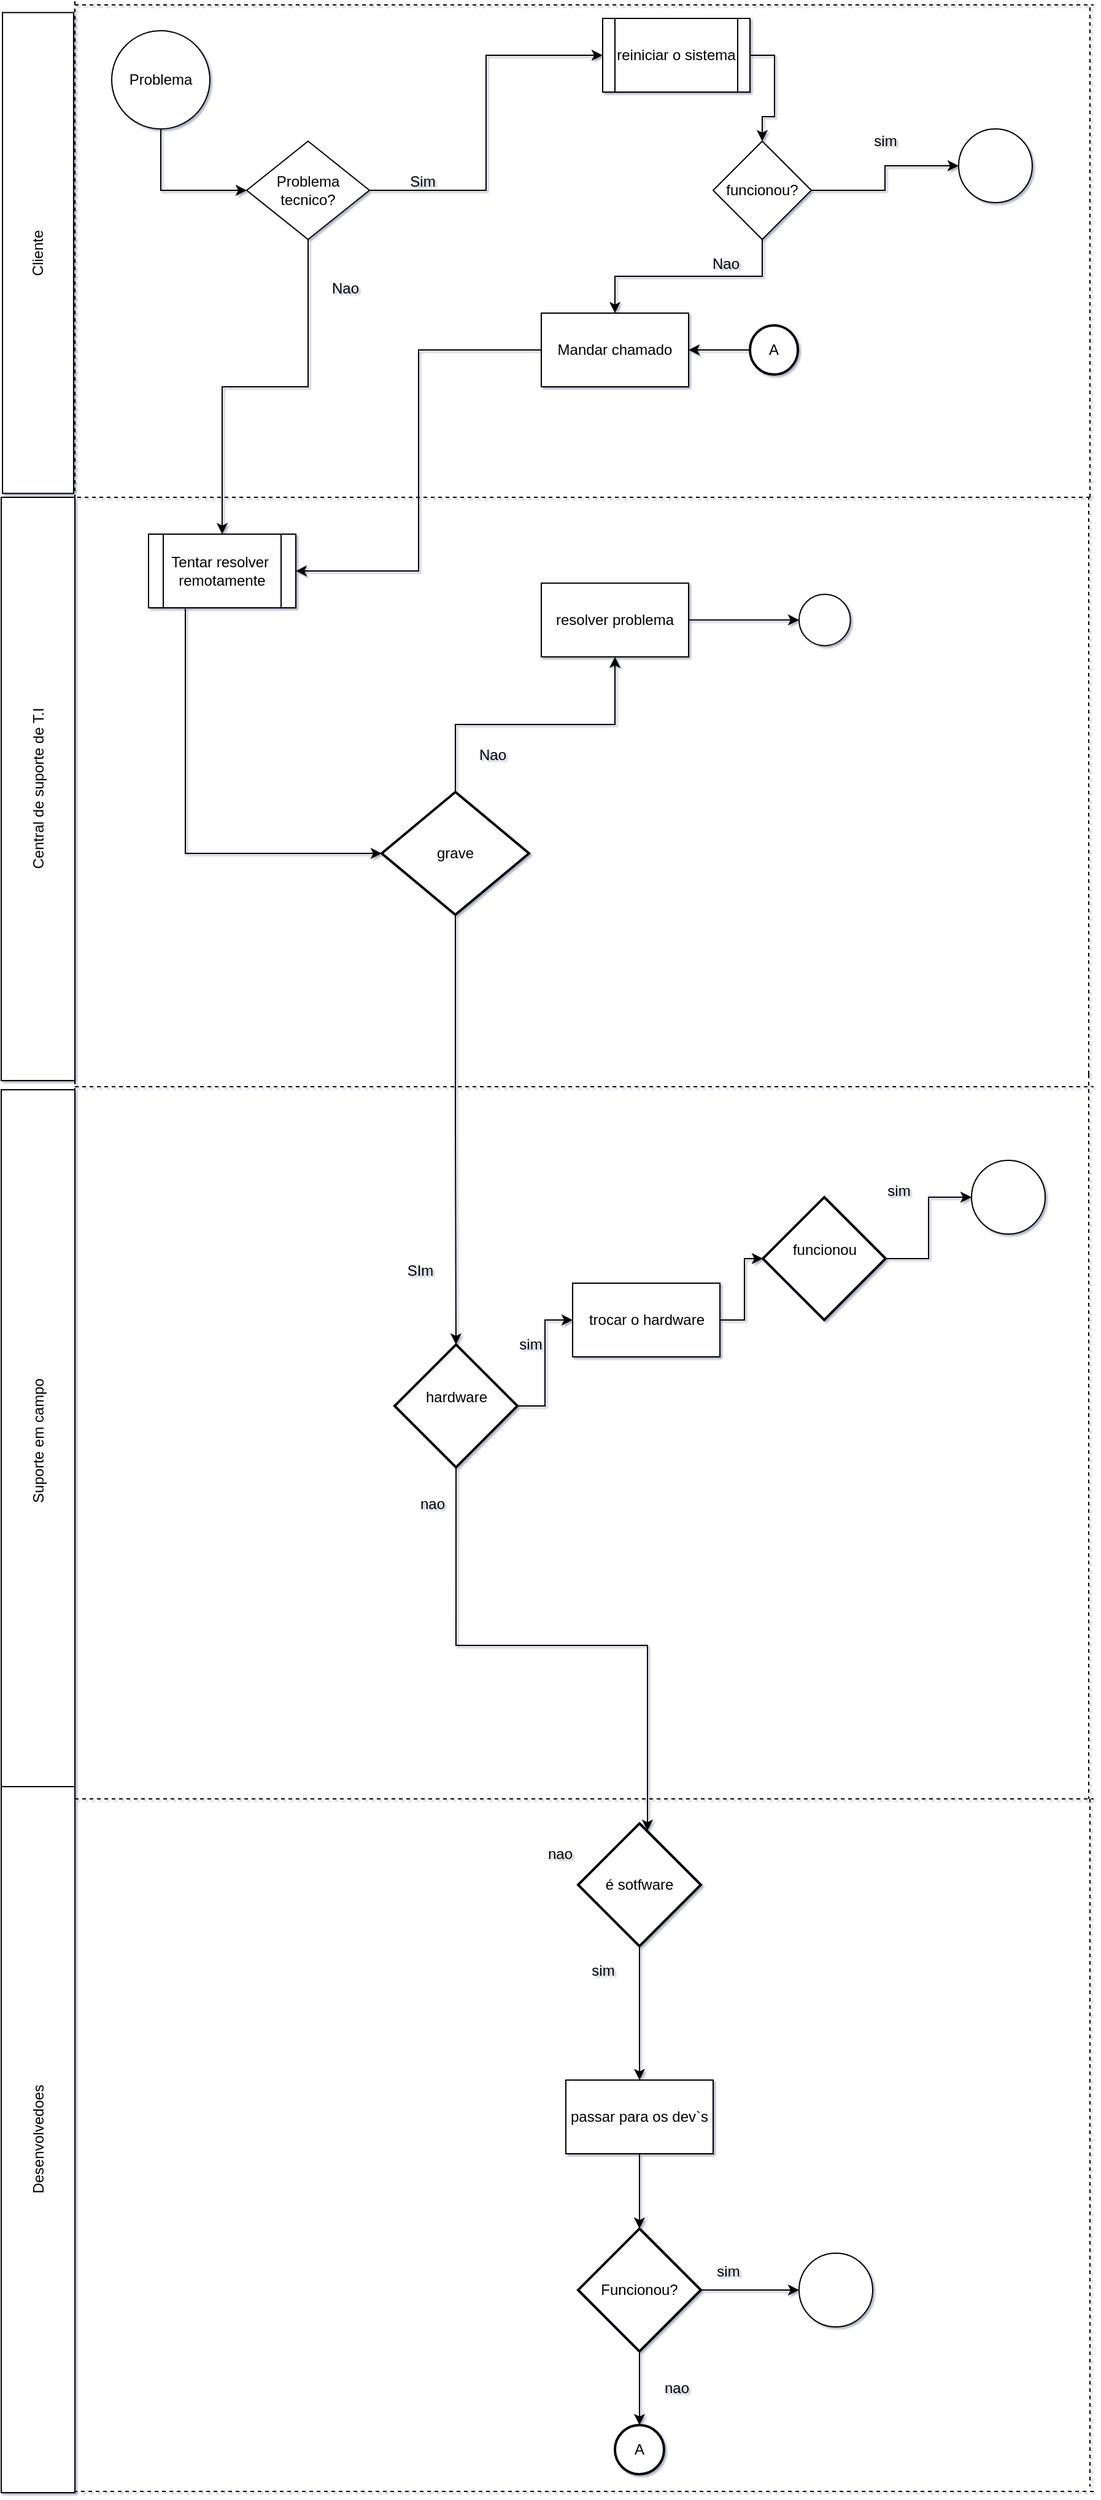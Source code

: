 <mxfile version="13.2.1" type="device"><diagram id="DJKB2GP7lk9w9IIfSETV" name="Page-1"><mxGraphModel dx="2118" dy="1776" grid="1" gridSize="10" guides="1" tooltips="1" connect="1" arrows="1" fold="1" page="1" pageScale="1" pageWidth="827" pageHeight="1169" math="0" shadow="1"><root><mxCell id="0"/><mxCell id="1" parent="0"/><mxCell id="f_fpwK4l7mvFBB1oqsft-31" style="edgeStyle=orthogonalEdgeStyle;rounded=0;orthogonalLoop=1;jettySize=auto;html=1;exitX=1;exitY=0.5;exitDx=0;exitDy=0;" parent="1" source="f_fpwK4l7mvFBB1oqsft-6" target="f_fpwK4l7mvFBB1oqsft-19" edge="1"><mxGeometry relative="1" as="geometry"/></mxCell><mxCell id="f_fpwK4l7mvFBB1oqsft-6" value="reiniciar o sistema&lt;br&gt;" style="shape=process;whiteSpace=wrap;html=1;backgroundOutline=1;size=0.083;" parent="1" vertex="1"><mxGeometry x="430" y="10" width="120" height="60" as="geometry"/></mxCell><mxCell id="f_fpwK4l7mvFBB1oqsft-41" style="edgeStyle=orthogonalEdgeStyle;rounded=0;orthogonalLoop=1;jettySize=auto;html=1;exitX=0.5;exitY=1;exitDx=0;exitDy=0;" parent="1" source="f_fpwK4l7mvFBB1oqsft-19" target="f_fpwK4l7mvFBB1oqsft-40" edge="1"><mxGeometry relative="1" as="geometry"/></mxCell><mxCell id="f_fpwK4l7mvFBB1oqsft-43" style="edgeStyle=orthogonalEdgeStyle;rounded=0;orthogonalLoop=1;jettySize=auto;html=1;exitX=1;exitY=0.5;exitDx=0;exitDy=0;entryX=0;entryY=0.5;entryDx=0;entryDy=0;entryPerimeter=0;" parent="1" source="f_fpwK4l7mvFBB1oqsft-19" target="f_fpwK4l7mvFBB1oqsft-25" edge="1"><mxGeometry relative="1" as="geometry"><mxPoint x="610" y="150" as="sourcePoint"/></mxGeometry></mxCell><mxCell id="f_fpwK4l7mvFBB1oqsft-19" value="funcionou?" style="rhombus;whiteSpace=wrap;html=1;" parent="1" vertex="1"><mxGeometry x="520" y="110" width="80" height="80" as="geometry"/></mxCell><mxCell id="f_fpwK4l7mvFBB1oqsft-24" value="sim&lt;br&gt;" style="text;html=1;align=center;verticalAlign=middle;resizable=0;points=[];autosize=1;" parent="1" vertex="1"><mxGeometry x="640" y="100" width="40" height="20" as="geometry"/></mxCell><mxCell id="f_fpwK4l7mvFBB1oqsft-25" value="" style="verticalLabelPosition=bottom;verticalAlign=top;html=1;shape=mxgraph.flowchart.on-page_reference;" parent="1" vertex="1"><mxGeometry x="720" y="100" width="60" height="60" as="geometry"/></mxCell><mxCell id="f_fpwK4l7mvFBB1oqsft-28" value="Nao&lt;br&gt;" style="text;html=1;align=center;verticalAlign=middle;resizable=0;points=[];autosize=1;" parent="1" vertex="1"><mxGeometry x="510" y="200" width="40" height="20" as="geometry"/></mxCell><mxCell id="f_fpwK4l7mvFBB1oqsft-34" value="" style="endArrow=none;dashed=1;html=1;" parent="1" edge="1"><mxGeometry width="50" height="50" relative="1" as="geometry"><mxPoint x="-10" y="400" as="sourcePoint"/><mxPoint x="830" y="400" as="targetPoint"/></mxGeometry></mxCell><mxCell id="f_fpwK4l7mvFBB1oqsft-36" value="" style="endArrow=none;dashed=1;html=1;" parent="1" edge="1"><mxGeometry width="50" height="50" relative="1" as="geometry"><mxPoint y="-3.97" as="sourcePoint"/><mxPoint y="406.03" as="targetPoint"/></mxGeometry></mxCell><mxCell id="f_fpwK4l7mvFBB1oqsft-37" value="" style="endArrow=none;dashed=1;html=1;" parent="1" edge="1"><mxGeometry width="50" height="50" relative="1" as="geometry"><mxPoint y="860" as="sourcePoint"/><mxPoint y="410" as="targetPoint"/></mxGeometry></mxCell><mxCell id="MzBipUDjzmFmQeJd_xLR-22" style="edgeStyle=orthogonalEdgeStyle;rounded=0;orthogonalLoop=1;jettySize=auto;html=1;exitX=0;exitY=0.5;exitDx=0;exitDy=0;entryX=1;entryY=0.5;entryDx=0;entryDy=0;" edge="1" parent="1" source="f_fpwK4l7mvFBB1oqsft-40" target="MzBipUDjzmFmQeJd_xLR-17"><mxGeometry relative="1" as="geometry"/></mxCell><mxCell id="f_fpwK4l7mvFBB1oqsft-40" value="Mandar chamado" style="rounded=0;whiteSpace=wrap;html=1;" parent="1" vertex="1"><mxGeometry x="380" y="250" width="120" height="60" as="geometry"/></mxCell><mxCell id="f_fpwK4l7mvFBB1oqsft-64" style="edgeStyle=orthogonalEdgeStyle;rounded=0;orthogonalLoop=1;jettySize=auto;html=1;exitX=0.5;exitY=1;exitDx=0;exitDy=0;exitPerimeter=0;" parent="1" source="f_fpwK4l7mvFBB1oqsft-51" target="f_fpwK4l7mvFBB1oqsft-63" edge="1"><mxGeometry relative="1" as="geometry"/></mxCell><mxCell id="MzBipUDjzmFmQeJd_xLR-27" style="edgeStyle=orthogonalEdgeStyle;rounded=0;orthogonalLoop=1;jettySize=auto;html=1;exitX=0.5;exitY=0;exitDx=0;exitDy=0;exitPerimeter=0;" edge="1" parent="1" source="f_fpwK4l7mvFBB1oqsft-51" target="f_fpwK4l7mvFBB1oqsft-53"><mxGeometry relative="1" as="geometry"/></mxCell><mxCell id="f_fpwK4l7mvFBB1oqsft-51" value="grave" style="strokeWidth=2;html=1;shape=mxgraph.flowchart.decision;whiteSpace=wrap;" parent="1" vertex="1"><mxGeometry x="250" y="640" width="120" height="100" as="geometry"/></mxCell><mxCell id="f_fpwK4l7mvFBB1oqsft-58" style="edgeStyle=orthogonalEdgeStyle;rounded=0;orthogonalLoop=1;jettySize=auto;html=1;exitX=1;exitY=0.5;exitDx=0;exitDy=0;" parent="1" source="f_fpwK4l7mvFBB1oqsft-53" target="f_fpwK4l7mvFBB1oqsft-57" edge="1"><mxGeometry relative="1" as="geometry"/></mxCell><mxCell id="f_fpwK4l7mvFBB1oqsft-53" value="resolver problema" style="rounded=0;whiteSpace=wrap;html=1;" parent="1" vertex="1"><mxGeometry x="380" y="469.91" width="120" height="60" as="geometry"/></mxCell><mxCell id="f_fpwK4l7mvFBB1oqsft-56" value="Nao&lt;br&gt;" style="text;html=1;align=center;verticalAlign=middle;resizable=0;points=[];autosize=1;" parent="1" vertex="1"><mxGeometry x="320" y="600" width="40" height="20" as="geometry"/></mxCell><mxCell id="f_fpwK4l7mvFBB1oqsft-57" value="" style="ellipse;whiteSpace=wrap;html=1;aspect=fixed;rotation=0;" parent="1" vertex="1"><mxGeometry x="590" y="479.0" width="41.83" height="41.83" as="geometry"/></mxCell><mxCell id="f_fpwK4l7mvFBB1oqsft-59" value="SIm" style="text;html=1;align=center;verticalAlign=middle;resizable=0;points=[];autosize=1;" parent="1" vertex="1"><mxGeometry x="260.52" y="1020" width="40" height="20" as="geometry"/></mxCell><mxCell id="f_fpwK4l7mvFBB1oqsft-70" style="edgeStyle=orthogonalEdgeStyle;rounded=0;orthogonalLoop=1;jettySize=auto;html=1;exitX=1;exitY=0.5;exitDx=0;exitDy=0;exitPerimeter=0;entryX=0;entryY=0.5;entryDx=0;entryDy=0;" parent="1" source="f_fpwK4l7mvFBB1oqsft-63" target="f_fpwK4l7mvFBB1oqsft-69" edge="1"><mxGeometry relative="1" as="geometry"/></mxCell><mxCell id="MzBipUDjzmFmQeJd_xLR-31" style="edgeStyle=orthogonalEdgeStyle;rounded=0;orthogonalLoop=1;jettySize=auto;html=1;exitX=0.5;exitY=1;exitDx=0;exitDy=0;exitPerimeter=0;entryX=0.565;entryY=0.06;entryDx=0;entryDy=0;entryPerimeter=0;" edge="1" parent="1" source="f_fpwK4l7mvFBB1oqsft-63" target="f_fpwK4l7mvFBB1oqsft-81"><mxGeometry relative="1" as="geometry"/></mxCell><mxCell id="f_fpwK4l7mvFBB1oqsft-63" value="&lt;div&gt;hardware&lt;/div&gt;&lt;div&gt;&lt;br&gt;&lt;/div&gt;" style="strokeWidth=2;html=1;shape=mxgraph.flowchart.decision;whiteSpace=wrap;" parent="1" vertex="1"><mxGeometry x="260.52" y="1090" width="100" height="100" as="geometry"/></mxCell><mxCell id="f_fpwK4l7mvFBB1oqsft-73" style="edgeStyle=orthogonalEdgeStyle;rounded=0;orthogonalLoop=1;jettySize=auto;html=1;exitX=1;exitY=0.5;exitDx=0;exitDy=0;" parent="1" source="f_fpwK4l7mvFBB1oqsft-69" target="f_fpwK4l7mvFBB1oqsft-72" edge="1"><mxGeometry relative="1" as="geometry"/></mxCell><mxCell id="f_fpwK4l7mvFBB1oqsft-69" value="trocar o hardware" style="rounded=0;whiteSpace=wrap;html=1;" parent="1" vertex="1"><mxGeometry x="405.52" y="1040" width="120" height="60" as="geometry"/></mxCell><mxCell id="f_fpwK4l7mvFBB1oqsft-71" value="sim&lt;br&gt;" style="text;html=1;align=center;verticalAlign=middle;resizable=0;points=[];autosize=1;" parent="1" vertex="1"><mxGeometry x="350.52" y="1080" width="40" height="20" as="geometry"/></mxCell><mxCell id="f_fpwK4l7mvFBB1oqsft-78" style="edgeStyle=orthogonalEdgeStyle;rounded=0;orthogonalLoop=1;jettySize=auto;html=1;exitX=1;exitY=0.5;exitDx=0;exitDy=0;exitPerimeter=0;" parent="1" source="f_fpwK4l7mvFBB1oqsft-72" target="f_fpwK4l7mvFBB1oqsft-74" edge="1"><mxGeometry relative="1" as="geometry"/></mxCell><mxCell id="f_fpwK4l7mvFBB1oqsft-72" value="funcionou&lt;br&gt;&lt;br&gt;" style="strokeWidth=2;html=1;shape=mxgraph.flowchart.decision;whiteSpace=wrap;" parent="1" vertex="1"><mxGeometry x="560.52" y="970" width="100" height="100" as="geometry"/></mxCell><mxCell id="f_fpwK4l7mvFBB1oqsft-74" value="" style="verticalLabelPosition=bottom;verticalAlign=top;html=1;shape=mxgraph.flowchart.on-page_reference;" parent="1" vertex="1"><mxGeometry x="730.52" y="940" width="60" height="60" as="geometry"/></mxCell><mxCell id="f_fpwK4l7mvFBB1oqsft-77" value="nao&lt;br&gt;" style="text;html=1;align=center;verticalAlign=middle;resizable=0;points=[];autosize=1;" parent="1" vertex="1"><mxGeometry x="270.52" y="1210" width="40" height="20" as="geometry"/></mxCell><mxCell id="f_fpwK4l7mvFBB1oqsft-80" value="sim" style="text;html=1;align=center;verticalAlign=middle;resizable=0;points=[];autosize=1;" parent="1" vertex="1"><mxGeometry x="650.52" y="955" width="40" height="20" as="geometry"/></mxCell><mxCell id="f_fpwK4l7mvFBB1oqsft-87" style="edgeStyle=orthogonalEdgeStyle;rounded=0;orthogonalLoop=1;jettySize=auto;html=1;exitX=0.5;exitY=1;exitDx=0;exitDy=0;exitPerimeter=0;" parent="1" source="f_fpwK4l7mvFBB1oqsft-81" target="f_fpwK4l7mvFBB1oqsft-88" edge="1"><mxGeometry relative="1" as="geometry"><mxPoint x="460" y="1660" as="targetPoint"/></mxGeometry></mxCell><mxCell id="f_fpwK4l7mvFBB1oqsft-81" value="é sotfware" style="strokeWidth=2;html=1;shape=mxgraph.flowchart.decision;whiteSpace=wrap;" parent="1" vertex="1"><mxGeometry x="410" y="1480" width="100" height="100" as="geometry"/></mxCell><mxCell id="f_fpwK4l7mvFBB1oqsft-85" value="nao&lt;br&gt;" style="text;html=1;align=center;verticalAlign=middle;resizable=0;points=[];autosize=1;" parent="1" vertex="1"><mxGeometry x="375" y="1495" width="40" height="20" as="geometry"/></mxCell><mxCell id="f_fpwK4l7mvFBB1oqsft-86" value="sim" style="text;html=1;align=center;verticalAlign=middle;resizable=0;points=[];autosize=1;" parent="1" vertex="1"><mxGeometry x="410" y="1590" width="40" height="20" as="geometry"/></mxCell><mxCell id="f_fpwK4l7mvFBB1oqsft-92" style="edgeStyle=orthogonalEdgeStyle;rounded=0;orthogonalLoop=1;jettySize=auto;html=1;exitX=0.5;exitY=1;exitDx=0;exitDy=0;" parent="1" source="f_fpwK4l7mvFBB1oqsft-88" target="f_fpwK4l7mvFBB1oqsft-91" edge="1"><mxGeometry relative="1" as="geometry"/></mxCell><mxCell id="f_fpwK4l7mvFBB1oqsft-88" value="passar para os dev`s" style="rounded=0;whiteSpace=wrap;html=1;" parent="1" vertex="1"><mxGeometry x="400" y="1689" width="120" height="60" as="geometry"/></mxCell><mxCell id="f_fpwK4l7mvFBB1oqsft-94" style="edgeStyle=orthogonalEdgeStyle;rounded=0;orthogonalLoop=1;jettySize=auto;html=1;exitX=1;exitY=0.5;exitDx=0;exitDy=0;exitPerimeter=0;" parent="1" source="f_fpwK4l7mvFBB1oqsft-91" target="f_fpwK4l7mvFBB1oqsft-95" edge="1"><mxGeometry relative="1" as="geometry"><mxPoint x="620" y="1860" as="targetPoint"/></mxGeometry></mxCell><mxCell id="f_fpwK4l7mvFBB1oqsft-96" style="edgeStyle=orthogonalEdgeStyle;rounded=0;orthogonalLoop=1;jettySize=auto;html=1;exitX=0.5;exitY=1;exitDx=0;exitDy=0;exitPerimeter=0;" parent="1" source="f_fpwK4l7mvFBB1oqsft-91" edge="1"><mxGeometry relative="1" as="geometry"><mxPoint x="460" y="1970" as="targetPoint"/></mxGeometry></mxCell><mxCell id="f_fpwK4l7mvFBB1oqsft-91" value="Funcionou?" style="strokeWidth=2;html=1;shape=mxgraph.flowchart.decision;whiteSpace=wrap;" parent="1" vertex="1"><mxGeometry x="410" y="1810" width="100" height="100" as="geometry"/></mxCell><mxCell id="f_fpwK4l7mvFBB1oqsft-93" value="sim" style="text;html=1;align=center;verticalAlign=middle;resizable=0;points=[];autosize=1;" parent="1" vertex="1"><mxGeometry x="512" y="1835" width="40" height="20" as="geometry"/></mxCell><mxCell id="f_fpwK4l7mvFBB1oqsft-95" value="" style="verticalLabelPosition=bottom;verticalAlign=top;html=1;shape=mxgraph.flowchart.on-page_reference;" parent="1" vertex="1"><mxGeometry x="590" y="1830" width="60" height="60" as="geometry"/></mxCell><mxCell id="f_fpwK4l7mvFBB1oqsft-99" value="nao" style="text;html=1;align=center;verticalAlign=middle;resizable=0;points=[];autosize=1;" parent="1" vertex="1"><mxGeometry x="470" y="1930" width="40" height="20" as="geometry"/></mxCell><mxCell id="f_fpwK4l7mvFBB1oqsft-101" value="A" style="strokeWidth=2;html=1;shape=mxgraph.flowchart.start_2;whiteSpace=wrap;" parent="1" vertex="1"><mxGeometry x="440" y="1970" width="40" height="40" as="geometry"/></mxCell><mxCell id="f_fpwK4l7mvFBB1oqsft-104" style="edgeStyle=orthogonalEdgeStyle;rounded=0;orthogonalLoop=1;jettySize=auto;html=1;exitX=0;exitY=0.5;exitDx=0;exitDy=0;exitPerimeter=0;" parent="1" source="f_fpwK4l7mvFBB1oqsft-103" target="f_fpwK4l7mvFBB1oqsft-40" edge="1"><mxGeometry relative="1" as="geometry"/></mxCell><mxCell id="f_fpwK4l7mvFBB1oqsft-103" value="A" style="strokeWidth=2;html=1;shape=mxgraph.flowchart.start_2;whiteSpace=wrap;" parent="1" vertex="1"><mxGeometry x="550" y="260" width="39.09" height="40" as="geometry"/></mxCell><mxCell id="f_fpwK4l7mvFBB1oqsft-105" value="" style="endArrow=none;dashed=1;html=1;" parent="1" edge="1"><mxGeometry width="50" height="50" relative="1" as="geometry"><mxPoint x="827" y="400" as="sourcePoint"/><mxPoint x="827" as="targetPoint"/></mxGeometry></mxCell><mxCell id="f_fpwK4l7mvFBB1oqsft-106" value="" style="endArrow=none;dashed=1;html=1;" parent="1" edge="1"><mxGeometry width="50" height="50" relative="1" as="geometry"><mxPoint y="-1" as="sourcePoint"/><mxPoint x="830" y="-1" as="targetPoint"/></mxGeometry></mxCell><mxCell id="f_fpwK4l7mvFBB1oqsft-108" value="" style="endArrow=none;dashed=1;html=1;" parent="1" edge="1"><mxGeometry width="50" height="50" relative="1" as="geometry"><mxPoint x="826" y="870" as="sourcePoint"/><mxPoint x="826" y="400" as="targetPoint"/></mxGeometry></mxCell><mxCell id="f_fpwK4l7mvFBB1oqsft-110" value="Central de suporte de T.I&lt;br&gt;" style="rounded=0;whiteSpace=wrap;html=1;rotation=-90;" parent="1" vertex="1"><mxGeometry x="-267.5" y="607.51" width="475.01" height="60" as="geometry"/></mxCell><mxCell id="f_fpwK4l7mvFBB1oqsft-111" value="Cliente" style="rounded=0;whiteSpace=wrap;html=1;rotation=-90;" parent="1" vertex="1"><mxGeometry x="-225.79" y="172.07" width="391.59" height="57.93" as="geometry"/></mxCell><mxCell id="f_fpwK4l7mvFBB1oqsft-114" value="" style="endArrow=none;dashed=1;html=1;" parent="1" edge="1"><mxGeometry width="50" height="50" relative="1" as="geometry"><mxPoint y="1460" as="sourcePoint"/><mxPoint y="870" as="targetPoint"/></mxGeometry></mxCell><mxCell id="f_fpwK4l7mvFBB1oqsft-115" value="" style="endArrow=none;dashed=1;html=1;" parent="1" edge="1"><mxGeometry width="50" height="50" relative="1" as="geometry"><mxPoint y="1460" as="sourcePoint"/><mxPoint x="830" y="1460" as="targetPoint"/></mxGeometry></mxCell><mxCell id="f_fpwK4l7mvFBB1oqsft-116" value="" style="endArrow=none;dashed=1;html=1;" parent="1" edge="1"><mxGeometry width="50" height="50" relative="1" as="geometry"><mxPoint x="826" y="870" as="sourcePoint"/><mxPoint x="826" y="1460" as="targetPoint"/></mxGeometry></mxCell><mxCell id="f_fpwK4l7mvFBB1oqsft-118" value="Suporte em campo" style="rounded=0;whiteSpace=wrap;html=1;rotation=-90;" parent="1" vertex="1"><mxGeometry x="-316.25" y="1138.75" width="572.5" height="60" as="geometry"/></mxCell><mxCell id="MzBipUDjzmFmQeJd_xLR-9" style="edgeStyle=orthogonalEdgeStyle;rounded=0;orthogonalLoop=1;jettySize=auto;html=1;exitX=0.5;exitY=1;exitDx=0;exitDy=0;entryX=0;entryY=0.5;entryDx=0;entryDy=0;" edge="1" parent="1" source="MzBipUDjzmFmQeJd_xLR-2" target="MzBipUDjzmFmQeJd_xLR-8"><mxGeometry relative="1" as="geometry"/></mxCell><mxCell id="MzBipUDjzmFmQeJd_xLR-2" value="Problema" style="ellipse;whiteSpace=wrap;html=1;aspect=fixed;" vertex="1" parent="1"><mxGeometry x="30" y="20" width="80" height="80" as="geometry"/></mxCell><mxCell id="MzBipUDjzmFmQeJd_xLR-3" value="" style="endArrow=none;dashed=1;html=1;" edge="1" parent="1"><mxGeometry width="50" height="50" relative="1" as="geometry"><mxPoint y="1920" as="sourcePoint"/><mxPoint y="1460" as="targetPoint"/></mxGeometry></mxCell><mxCell id="MzBipUDjzmFmQeJd_xLR-4" value="" style="endArrow=none;dashed=1;html=1;" edge="1" parent="1"><mxGeometry width="50" height="50" relative="1" as="geometry"><mxPoint x="830" y="2024" as="sourcePoint"/><mxPoint y="2024" as="targetPoint"/></mxGeometry></mxCell><mxCell id="MzBipUDjzmFmQeJd_xLR-5" value="" style="endArrow=none;dashed=1;html=1;" edge="1" parent="1"><mxGeometry width="50" height="50" relative="1" as="geometry"><mxPoint x="827" y="1460" as="sourcePoint"/><mxPoint x="827" y="2020" as="targetPoint"/></mxGeometry></mxCell><mxCell id="MzBipUDjzmFmQeJd_xLR-6" value="Desenvolvedoes" style="rounded=0;whiteSpace=wrap;html=1;rotation=-90;" vertex="1" parent="1"><mxGeometry x="-317.49" y="1707.53" width="575.01" height="60" as="geometry"/></mxCell><mxCell id="MzBipUDjzmFmQeJd_xLR-7" value="" style="endArrow=none;dashed=1;html=1;" edge="1" parent="1"><mxGeometry width="50" height="50" relative="1" as="geometry"><mxPoint y="880" as="sourcePoint"/><mxPoint x="830" y="880" as="targetPoint"/></mxGeometry></mxCell><mxCell id="MzBipUDjzmFmQeJd_xLR-11" style="edgeStyle=orthogonalEdgeStyle;rounded=0;orthogonalLoop=1;jettySize=auto;html=1;exitX=1;exitY=0.5;exitDx=0;exitDy=0;entryX=0;entryY=0.5;entryDx=0;entryDy=0;" edge="1" parent="1" source="MzBipUDjzmFmQeJd_xLR-8" target="f_fpwK4l7mvFBB1oqsft-6"><mxGeometry relative="1" as="geometry"/></mxCell><mxCell id="MzBipUDjzmFmQeJd_xLR-19" style="edgeStyle=orthogonalEdgeStyle;rounded=0;orthogonalLoop=1;jettySize=auto;html=1;exitX=0.5;exitY=1;exitDx=0;exitDy=0;" edge="1" parent="1" source="MzBipUDjzmFmQeJd_xLR-8" target="MzBipUDjzmFmQeJd_xLR-17"><mxGeometry relative="1" as="geometry"/></mxCell><mxCell id="MzBipUDjzmFmQeJd_xLR-8" value="Problema tecnico?" style="rhombus;whiteSpace=wrap;html=1;" vertex="1" parent="1"><mxGeometry x="140" y="110" width="100" height="80" as="geometry"/></mxCell><mxCell id="MzBipUDjzmFmQeJd_xLR-12" value="Sim" style="text;html=1;align=center;verticalAlign=middle;resizable=0;points=[];autosize=1;" vertex="1" parent="1"><mxGeometry x="263" y="133" width="40" height="20" as="geometry"/></mxCell><mxCell id="MzBipUDjzmFmQeJd_xLR-14" value="Nao" style="text;html=1;align=center;verticalAlign=middle;resizable=0;points=[];autosize=1;" vertex="1" parent="1"><mxGeometry x="200" y="220" width="40" height="20" as="geometry"/></mxCell><mxCell id="MzBipUDjzmFmQeJd_xLR-26" style="edgeStyle=orthogonalEdgeStyle;rounded=0;orthogonalLoop=1;jettySize=auto;html=1;exitX=0.25;exitY=1;exitDx=0;exitDy=0;entryX=0;entryY=0.5;entryDx=0;entryDy=0;entryPerimeter=0;" edge="1" parent="1" source="MzBipUDjzmFmQeJd_xLR-17" target="f_fpwK4l7mvFBB1oqsft-51"><mxGeometry relative="1" as="geometry"/></mxCell><mxCell id="MzBipUDjzmFmQeJd_xLR-17" value="Tentar resolver&amp;nbsp; remotamente" style="shape=process;whiteSpace=wrap;html=1;backgroundOutline=1;" vertex="1" parent="1"><mxGeometry x="60" y="430" width="120" height="60" as="geometry"/></mxCell></root></mxGraphModel></diagram></mxfile>